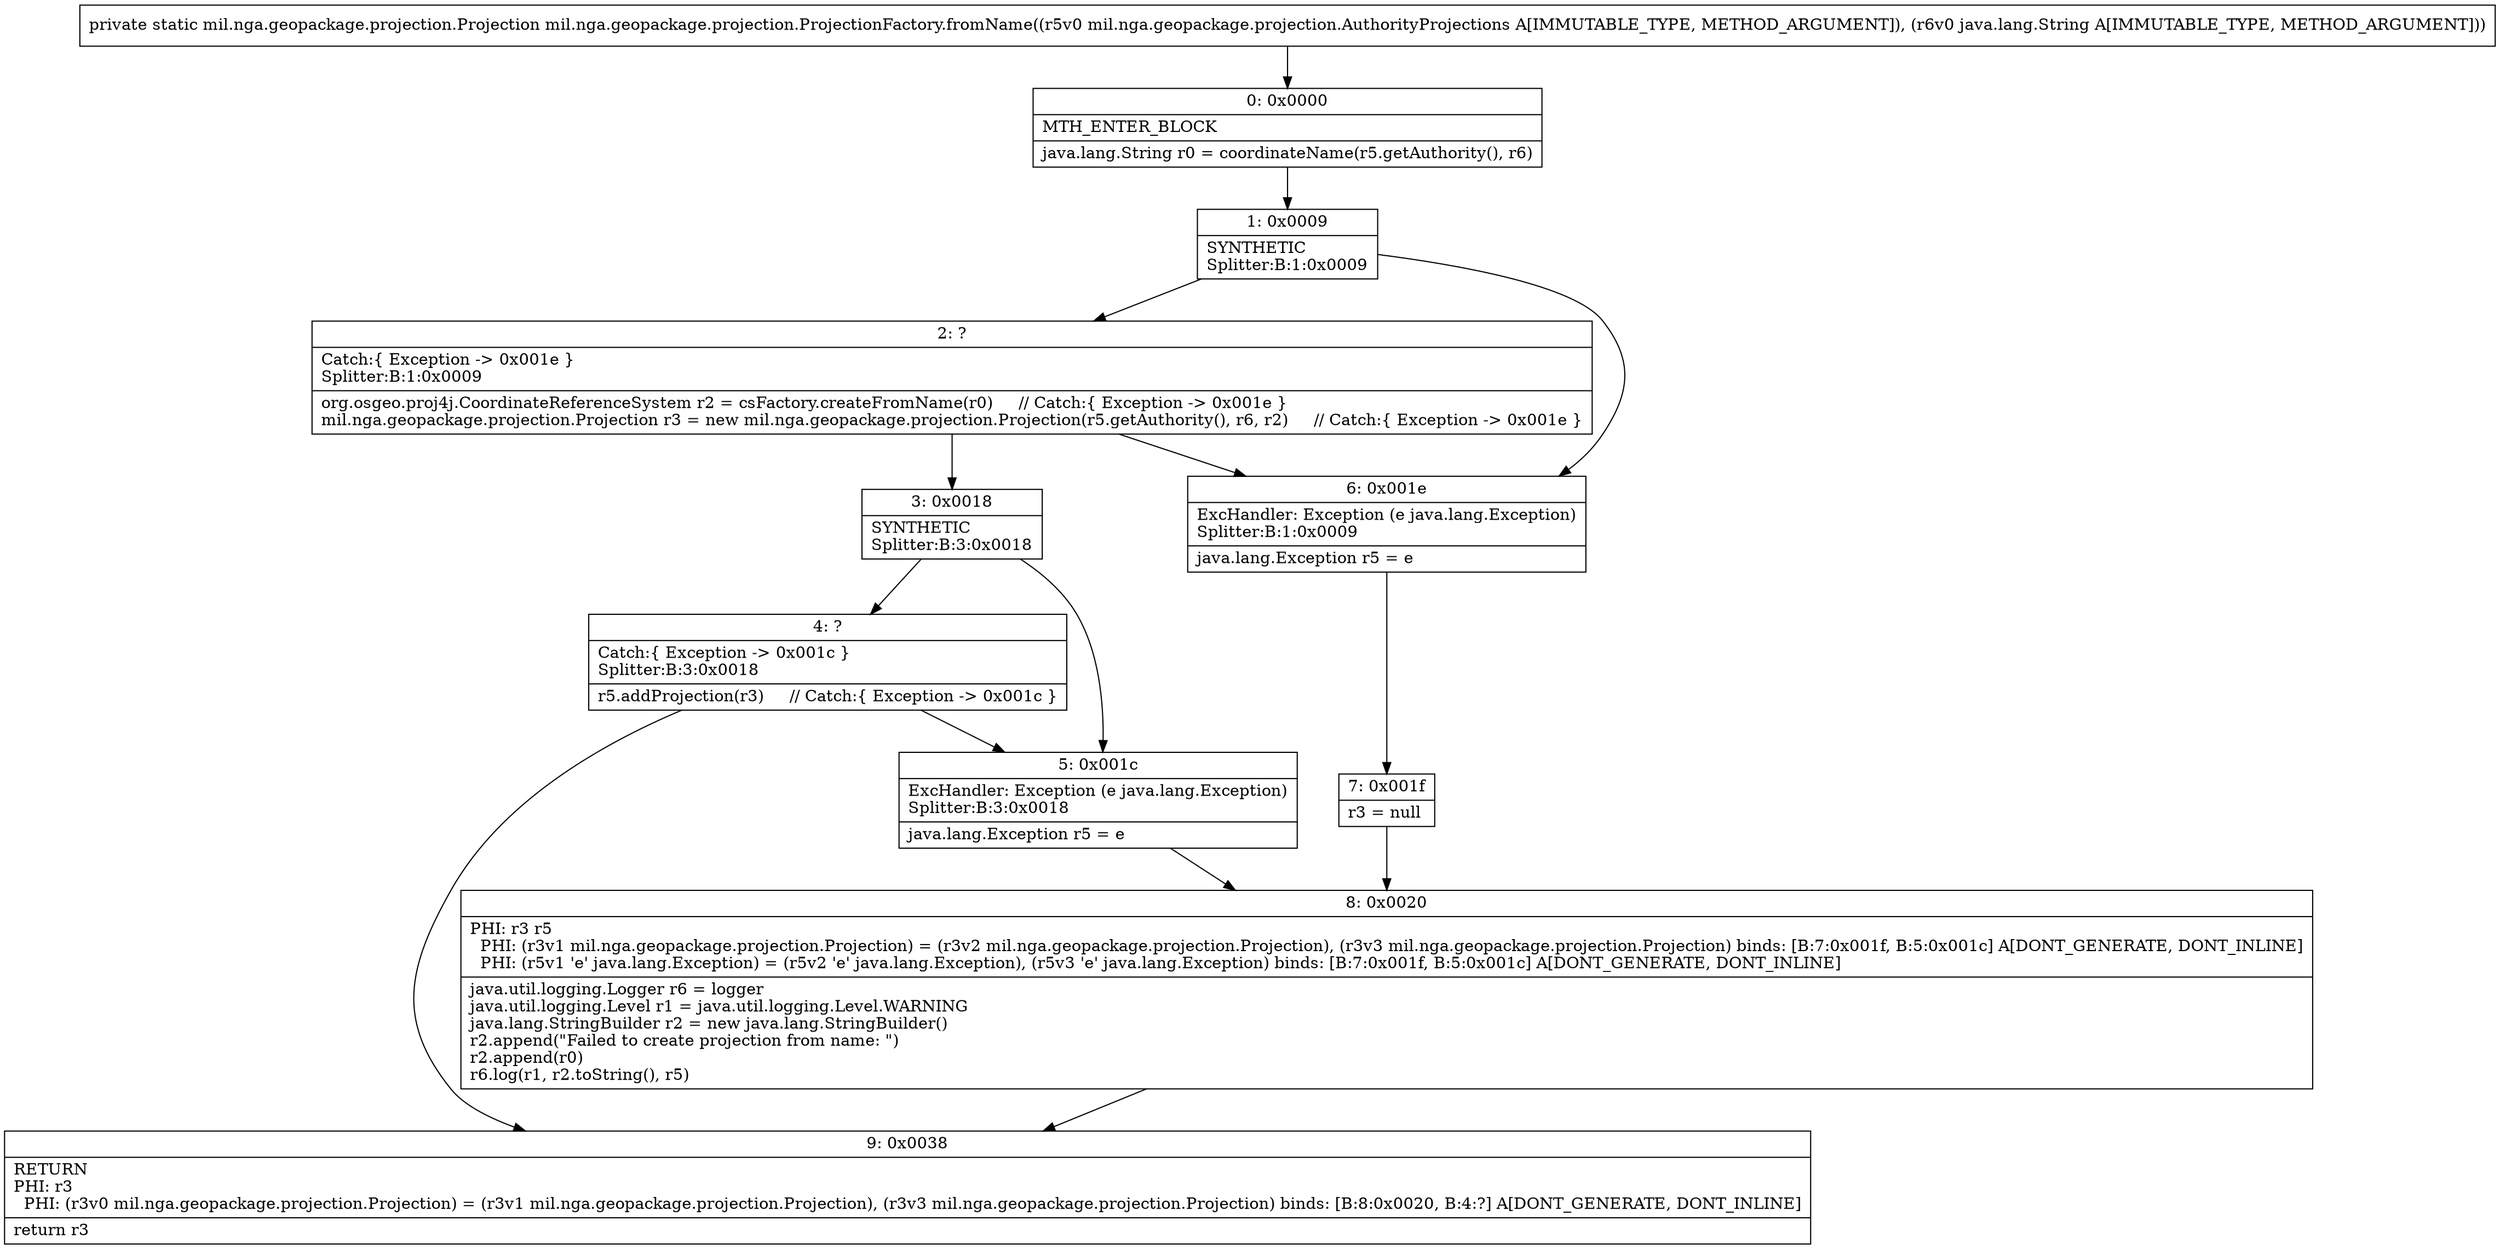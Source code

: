 digraph "CFG formil.nga.geopackage.projection.ProjectionFactory.fromName(Lmil\/nga\/geopackage\/projection\/AuthorityProjections;Ljava\/lang\/String;)Lmil\/nga\/geopackage\/projection\/Projection;" {
Node_0 [shape=record,label="{0\:\ 0x0000|MTH_ENTER_BLOCK\l|java.lang.String r0 = coordinateName(r5.getAuthority(), r6)\l}"];
Node_1 [shape=record,label="{1\:\ 0x0009|SYNTHETIC\lSplitter:B:1:0x0009\l}"];
Node_2 [shape=record,label="{2\:\ ?|Catch:\{ Exception \-\> 0x001e \}\lSplitter:B:1:0x0009\l|org.osgeo.proj4j.CoordinateReferenceSystem r2 = csFactory.createFromName(r0)     \/\/ Catch:\{ Exception \-\> 0x001e \}\lmil.nga.geopackage.projection.Projection r3 = new mil.nga.geopackage.projection.Projection(r5.getAuthority(), r6, r2)     \/\/ Catch:\{ Exception \-\> 0x001e \}\l}"];
Node_3 [shape=record,label="{3\:\ 0x0018|SYNTHETIC\lSplitter:B:3:0x0018\l}"];
Node_4 [shape=record,label="{4\:\ ?|Catch:\{ Exception \-\> 0x001c \}\lSplitter:B:3:0x0018\l|r5.addProjection(r3)     \/\/ Catch:\{ Exception \-\> 0x001c \}\l}"];
Node_5 [shape=record,label="{5\:\ 0x001c|ExcHandler: Exception (e java.lang.Exception)\lSplitter:B:3:0x0018\l|java.lang.Exception r5 = e\l}"];
Node_6 [shape=record,label="{6\:\ 0x001e|ExcHandler: Exception (e java.lang.Exception)\lSplitter:B:1:0x0009\l|java.lang.Exception r5 = e\l}"];
Node_7 [shape=record,label="{7\:\ 0x001f|r3 = null\l}"];
Node_8 [shape=record,label="{8\:\ 0x0020|PHI: r3 r5 \l  PHI: (r3v1 mil.nga.geopackage.projection.Projection) = (r3v2 mil.nga.geopackage.projection.Projection), (r3v3 mil.nga.geopackage.projection.Projection) binds: [B:7:0x001f, B:5:0x001c] A[DONT_GENERATE, DONT_INLINE]\l  PHI: (r5v1 'e' java.lang.Exception) = (r5v2 'e' java.lang.Exception), (r5v3 'e' java.lang.Exception) binds: [B:7:0x001f, B:5:0x001c] A[DONT_GENERATE, DONT_INLINE]\l|java.util.logging.Logger r6 = logger\ljava.util.logging.Level r1 = java.util.logging.Level.WARNING\ljava.lang.StringBuilder r2 = new java.lang.StringBuilder()\lr2.append(\"Failed to create projection from name: \")\lr2.append(r0)\lr6.log(r1, r2.toString(), r5)\l}"];
Node_9 [shape=record,label="{9\:\ 0x0038|RETURN\lPHI: r3 \l  PHI: (r3v0 mil.nga.geopackage.projection.Projection) = (r3v1 mil.nga.geopackage.projection.Projection), (r3v3 mil.nga.geopackage.projection.Projection) binds: [B:8:0x0020, B:4:?] A[DONT_GENERATE, DONT_INLINE]\l|return r3\l}"];
MethodNode[shape=record,label="{private static mil.nga.geopackage.projection.Projection mil.nga.geopackage.projection.ProjectionFactory.fromName((r5v0 mil.nga.geopackage.projection.AuthorityProjections A[IMMUTABLE_TYPE, METHOD_ARGUMENT]), (r6v0 java.lang.String A[IMMUTABLE_TYPE, METHOD_ARGUMENT])) }"];
MethodNode -> Node_0;
Node_0 -> Node_1;
Node_1 -> Node_2;
Node_1 -> Node_6;
Node_2 -> Node_3;
Node_2 -> Node_6;
Node_3 -> Node_4;
Node_3 -> Node_5;
Node_4 -> Node_5;
Node_4 -> Node_9;
Node_5 -> Node_8;
Node_6 -> Node_7;
Node_7 -> Node_8;
Node_8 -> Node_9;
}

